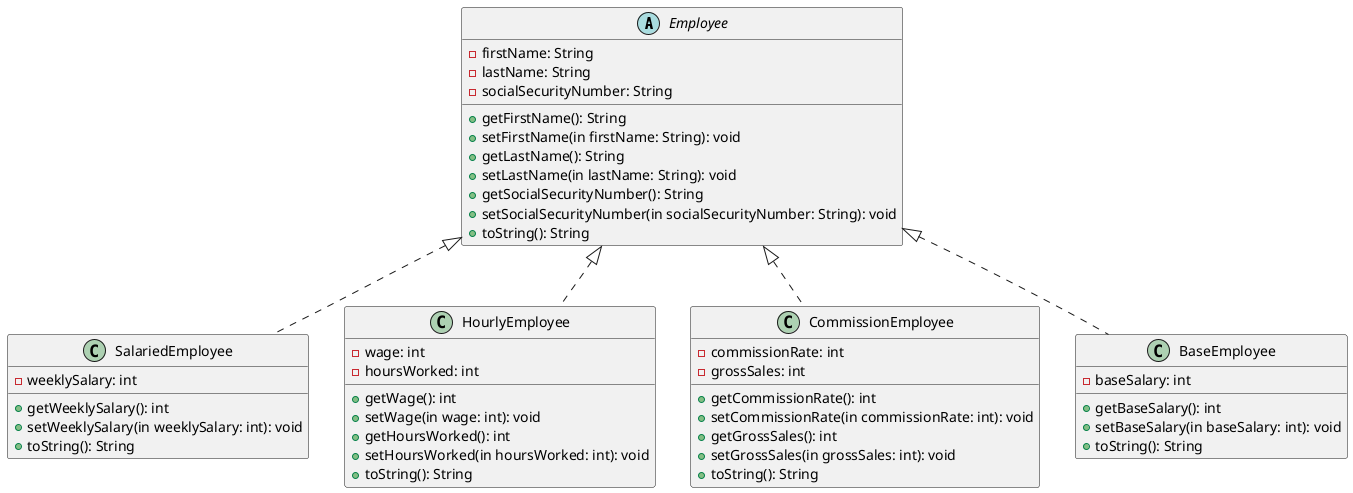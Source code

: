 @startuml
'https://plantuml.com/class-diagram

abstract class Employee{
-firstName: String
-lastName: String
-socialSecurityNumber: String
+getFirstName(): String
+setFirstName(in firstName: String): void
+getLastName(): String
+setLastName(in lastName: String): void
+getSocialSecurityNumber(): String
+setSocialSecurityNumber(in socialSecurityNumber: String): void
+toString(): String
}

class SalariedEmployee{
-weeklySalary: int
+getWeeklySalary(): int
+setWeeklySalary(in weeklySalary: int): void
+toString(): String
}

class HourlyEmployee{
-wage: int
-hoursWorked: int
+getWage(): int
+setWage(in wage: int): void
+getHoursWorked(): int
+setHoursWorked(in hoursWorked: int): void
+toString(): String
}

class CommissionEmployee{
-commissionRate: int
-grossSales: int
+getCommissionRate(): int
+setCommissionRate(in commissionRate: int): void
+getGrossSales(): int
+setGrossSales(in grossSales: int): void
+toString(): String
}

class BaseEmployee {
-baseSalary: int
+getBaseSalary(): int
+setBaseSalary(in baseSalary: int): void
+toString(): String
}

Employee <|.. BaseEmployee
Employee <|.. HourlyEmployee
Employee <|.. CommissionEmployee
Employee <|.. SalariedEmployee
@enduml
